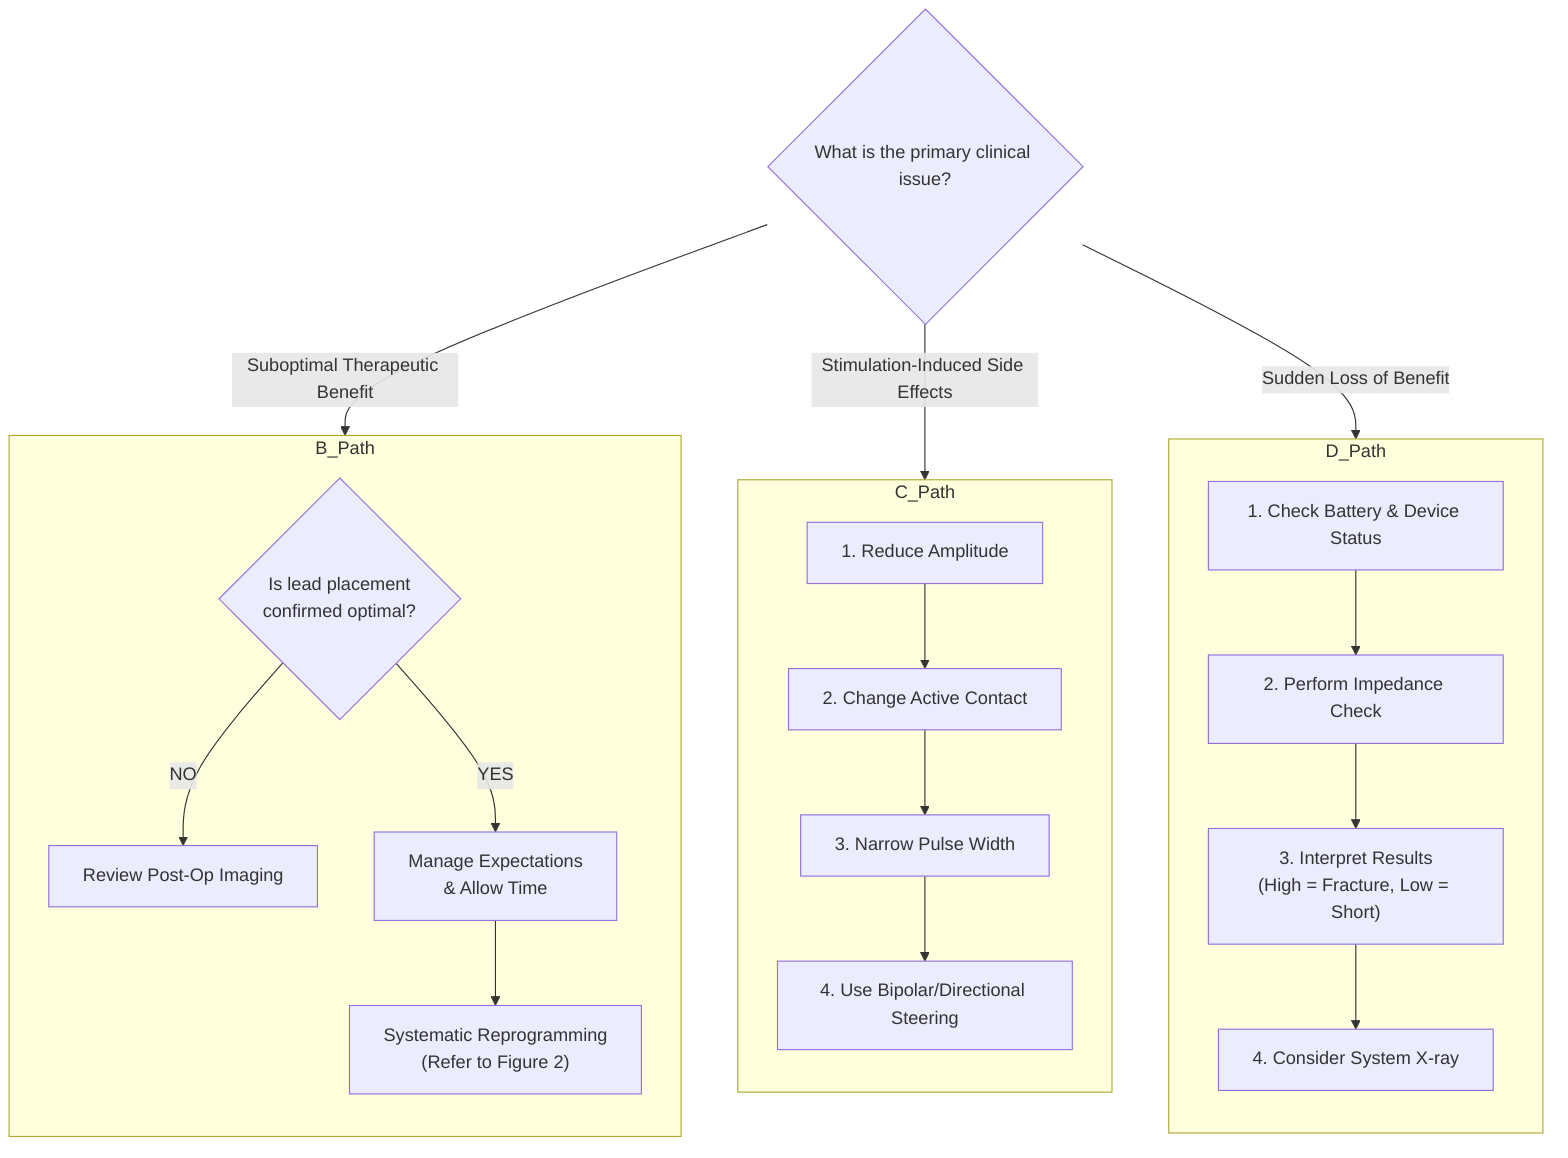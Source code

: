 graph TD;
    A{What is the primary clinical issue?};
    A -- Suboptimal Therapeutic Benefit --> B_Path;
    A -- Stimulation-Induced Side Effects --> C_Path;
    A -- Sudden Loss of Benefit --> D_Path;

    subgraph B_Path
        direction TD
        B1{"Is lead placement\nconfirmed optimal?"};
        B1 -- NO --> B2["Review Post-Op Imaging"];
        B1 -- YES --> B3["Manage Expectations\n& Allow Time"];
        B3 --> B4["Systematic Reprogramming\n(Refer to Figure 2)"];
    end

    subgraph C_Path
        direction TD
        C1["1. Reduce Amplitude"];
        C2["2. Change Active Contact"];
        C3["3. Narrow Pulse Width"];
        C4["4. Use Bipolar/Directional Steering"];
        C1 --> C2 --> C3 --> C4;
    end

    subgraph D_Path
        direction TD
        D1["1. Check Battery & Device Status"];
        D2["2. Perform Impedance Check"];
        D3["3. Interpret Results\n(High = Fracture, Low = Short)"];
        D4["4. Consider System X-ray"];
        D1 --> D2 --> D3 --> D4;
    end